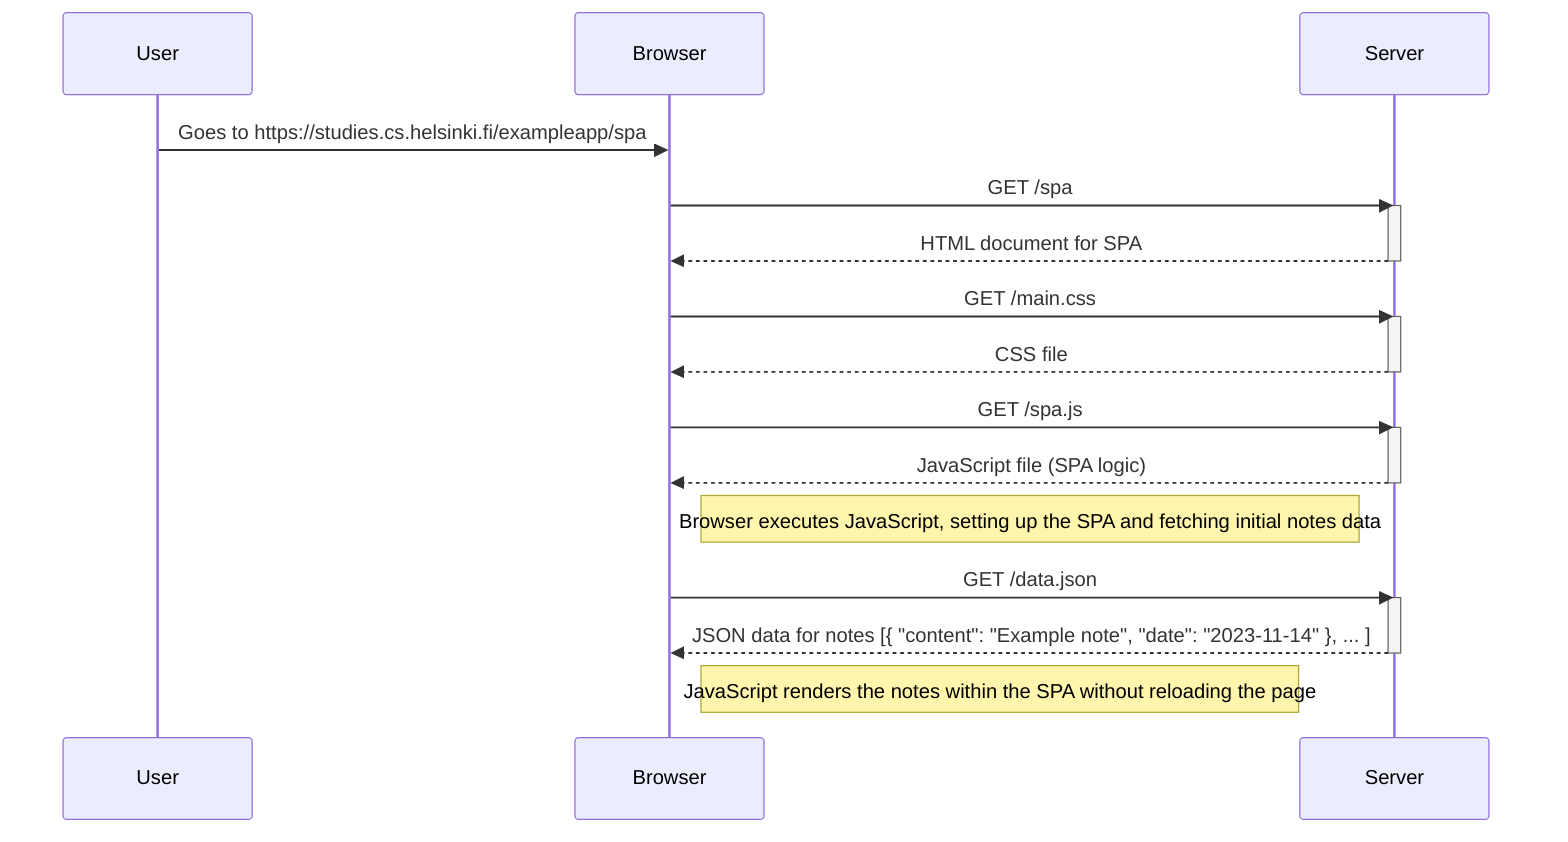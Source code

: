 sequenceDiagram
    participant User
    participant Browser
    participant Server

    User->>Browser: Goes to https://studies.cs.helsinki.fi/exampleapp/spa

    Browser->>Server: GET /spa
    activate Server
    Server-->>Browser: HTML document for SPA
    deactivate Server

    Browser->>Server: GET /main.css
    activate Server
    Server-->>Browser: CSS file
    deactivate Server

    Browser->>Server: GET /spa.js
    activate Server
    Server-->>Browser: JavaScript file (SPA logic)
    deactivate Server

    Note right of Browser: Browser executes JavaScript, setting up the SPA and fetching initial notes data

    Browser->>Server: GET /data.json
    activate Server
    Server-->>Browser: JSON data for notes [{ "content": "Example note", "date": "2023-11-14" }, ... ]
    deactivate Server

    Note right of Browser: JavaScript renders the notes within the SPA without reloading the page